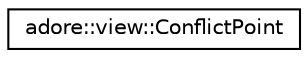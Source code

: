 digraph "Graphical Class Hierarchy"
{
 // LATEX_PDF_SIZE
  edge [fontname="Helvetica",fontsize="10",labelfontname="Helvetica",labelfontsize="10"];
  node [fontname="Helvetica",fontsize="10",shape=record];
  rankdir="LR";
  Node0 [label="adore::view::ConflictPoint",height=0.2,width=0.4,color="black", fillcolor="white", style="filled",URL="$structadore_1_1view_1_1ConflictPoint.html",tooltip=" "];
}
